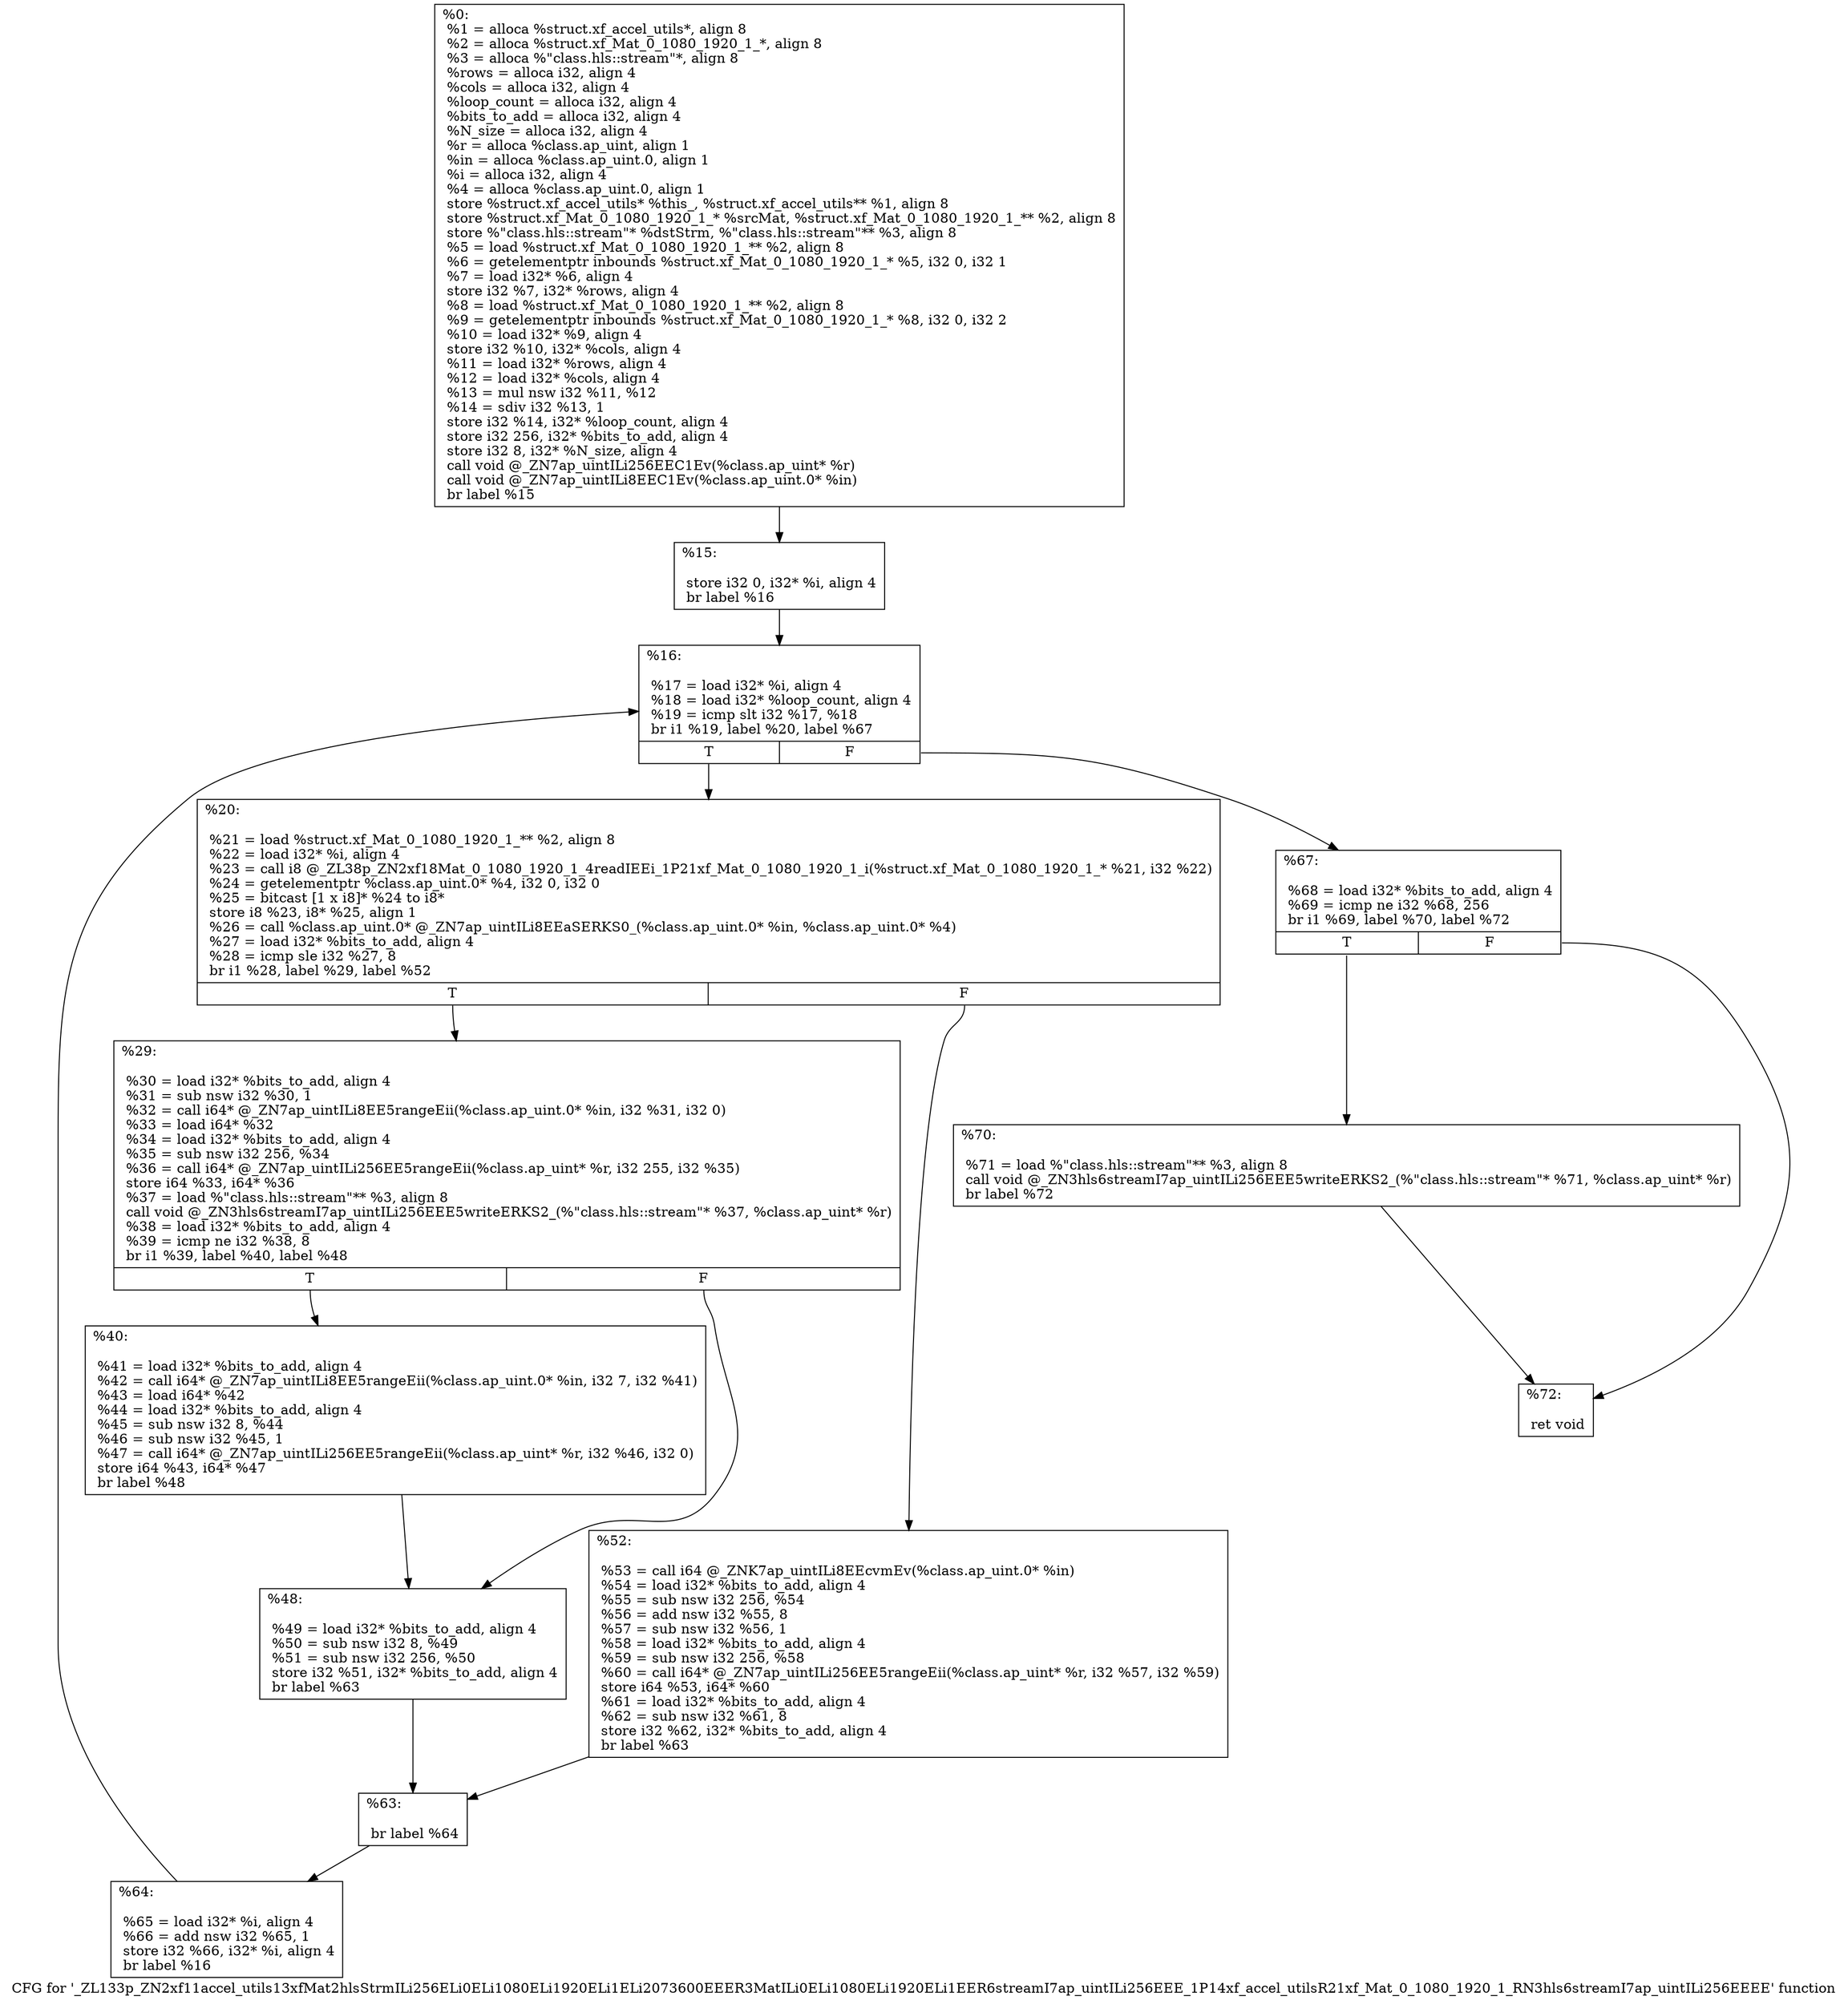 digraph "CFG for '_ZL133p_ZN2xf11accel_utils13xfMat2hlsStrmILi256ELi0ELi1080ELi1920ELi1ELi2073600EEER3MatILi0ELi1080ELi1920ELi1EER6streamI7ap_uintILi256EEE_1P14xf_accel_utilsR21xf_Mat_0_1080_1920_1_RN3hls6streamI7ap_uintILi256EEEE' function" {
	label="CFG for '_ZL133p_ZN2xf11accel_utils13xfMat2hlsStrmILi256ELi0ELi1080ELi1920ELi1ELi2073600EEER3MatILi0ELi1080ELi1920ELi1EER6streamI7ap_uintILi256EEE_1P14xf_accel_utilsR21xf_Mat_0_1080_1920_1_RN3hls6streamI7ap_uintILi256EEEE' function";

	Node0x18bf660 [shape=record,label="{%0:\l  %1 = alloca %struct.xf_accel_utils*, align 8\l  %2 = alloca %struct.xf_Mat_0_1080_1920_1_*, align 8\l  %3 = alloca %\"class.hls::stream\"*, align 8\l  %rows = alloca i32, align 4\l  %cols = alloca i32, align 4\l  %loop_count = alloca i32, align 4\l  %bits_to_add = alloca i32, align 4\l  %N_size = alloca i32, align 4\l  %r = alloca %class.ap_uint, align 1\l  %in = alloca %class.ap_uint.0, align 1\l  %i = alloca i32, align 4\l  %4 = alloca %class.ap_uint.0, align 1\l  store %struct.xf_accel_utils* %this_, %struct.xf_accel_utils** %1, align 8\l  store %struct.xf_Mat_0_1080_1920_1_* %srcMat, %struct.xf_Mat_0_1080_1920_1_** %2, align 8\l  store %\"class.hls::stream\"* %dstStrm, %\"class.hls::stream\"** %3, align 8\l  %5 = load %struct.xf_Mat_0_1080_1920_1_** %2, align 8\l  %6 = getelementptr inbounds %struct.xf_Mat_0_1080_1920_1_* %5, i32 0, i32 1\l  %7 = load i32* %6, align 4\l  store i32 %7, i32* %rows, align 4\l  %8 = load %struct.xf_Mat_0_1080_1920_1_** %2, align 8\l  %9 = getelementptr inbounds %struct.xf_Mat_0_1080_1920_1_* %8, i32 0, i32 2\l  %10 = load i32* %9, align 4\l  store i32 %10, i32* %cols, align 4\l  %11 = load i32* %rows, align 4\l  %12 = load i32* %cols, align 4\l  %13 = mul nsw i32 %11, %12\l  %14 = sdiv i32 %13, 1\l  store i32 %14, i32* %loop_count, align 4\l  store i32 256, i32* %bits_to_add, align 4\l  store i32 8, i32* %N_size, align 4\l  call void @_ZN7ap_uintILi256EEC1Ev(%class.ap_uint* %r)\l  call void @_ZN7ap_uintILi8EEC1Ev(%class.ap_uint.0* %in)\l  br label %15\l}"];
	Node0x18bf660 -> Node0x18c0bb0;
	Node0x18c0bb0 [shape=record,label="{%15:\l\l  store i32 0, i32* %i, align 4\l  br label %16\l}"];
	Node0x18c0bb0 -> Node0x18c0d60;
	Node0x18c0d60 [shape=record,label="{%16:\l\l  %17 = load i32* %i, align 4\l  %18 = load i32* %loop_count, align 4\l  %19 = icmp slt i32 %17, %18\l  br i1 %19, label %20, label %67\l|{<s0>T|<s1>F}}"];
	Node0x18c0d60:s0 -> Node0x18c1050;
	Node0x18c0d60:s1 -> Node0x18c10b0;
	Node0x18c1050 [shape=record,label="{%20:\l\l  %21 = load %struct.xf_Mat_0_1080_1920_1_** %2, align 8\l  %22 = load i32* %i, align 4\l  %23 = call i8 @_ZL38p_ZN2xf18Mat_0_1080_1920_1_4readIEEi_1P21xf_Mat_0_1080_1920_1_i(%struct.xf_Mat_0_1080_1920_1_* %21, i32 %22)\l  %24 = getelementptr %class.ap_uint.0* %4, i32 0, i32 0\l  %25 = bitcast [1 x i8]* %24 to i8*\l  store i8 %23, i8* %25, align 1\l  %26 = call %class.ap_uint.0* @_ZN7ap_uintILi8EEaSERKS0_(%class.ap_uint.0* %in, %class.ap_uint.0* %4)\l  %27 = load i32* %bits_to_add, align 4\l  %28 = icmp sle i32 %27, 8\l  br i1 %28, label %29, label %52\l|{<s0>T|<s1>F}}"];
	Node0x18c1050:s0 -> Node0x18c1a30;
	Node0x18c1050:s1 -> Node0x18c1ad0;
	Node0x18c1a30 [shape=record,label="{%29:\l\l  %30 = load i32* %bits_to_add, align 4\l  %31 = sub nsw i32 %30, 1\l  %32 = call i64* @_ZN7ap_uintILi8EE5rangeEii(%class.ap_uint.0* %in, i32 %31, i32 0)\l  %33 = load i64* %32\l  %34 = load i32* %bits_to_add, align 4\l  %35 = sub nsw i32 256, %34\l  %36 = call i64* @_ZN7ap_uintILi256EE5rangeEii(%class.ap_uint* %r, i32 255, i32 %35)\l  store i64 %33, i64* %36\l  %37 = load %\"class.hls::stream\"** %3, align 8\l  call void @_ZN3hls6streamI7ap_uintILi256EEE5writeERKS2_(%\"class.hls::stream\"* %37, %class.ap_uint* %r)\l  %38 = load i32* %bits_to_add, align 4\l  %39 = icmp ne i32 %38, 8\l  br i1 %39, label %40, label %48\l|{<s0>T|<s1>F}}"];
	Node0x18c1a30:s0 -> Node0x18c27b0;
	Node0x18c1a30:s1 -> Node0x18c2850;
	Node0x18c27b0 [shape=record,label="{%40:\l\l  %41 = load i32* %bits_to_add, align 4\l  %42 = call i64* @_ZN7ap_uintILi8EE5rangeEii(%class.ap_uint.0* %in, i32 7, i32 %41)\l  %43 = load i64* %42\l  %44 = load i32* %bits_to_add, align 4\l  %45 = sub nsw i32 8, %44\l  %46 = sub nsw i32 %45, 1\l  %47 = call i64* @_ZN7ap_uintILi256EE5rangeEii(%class.ap_uint* %r, i32 %46, i32 0)\l  store i64 %43, i64* %47\l  br label %48\l}"];
	Node0x18c27b0 -> Node0x18c2850;
	Node0x18c2850 [shape=record,label="{%48:\l\l  %49 = load i32* %bits_to_add, align 4\l  %50 = sub nsw i32 8, %49\l  %51 = sub nsw i32 256, %50\l  store i32 %51, i32* %bits_to_add, align 4\l  br label %63\l}"];
	Node0x18c2850 -> Node0x18c3220;
	Node0x18c1ad0 [shape=record,label="{%52:\l\l  %53 = call i64 @_ZNK7ap_uintILi8EEcvmEv(%class.ap_uint.0* %in)\l  %54 = load i32* %bits_to_add, align 4\l  %55 = sub nsw i32 256, %54\l  %56 = add nsw i32 %55, 8\l  %57 = sub nsw i32 %56, 1\l  %58 = load i32* %bits_to_add, align 4\l  %59 = sub nsw i32 256, %58\l  %60 = call i64* @_ZN7ap_uintILi256EE5rangeEii(%class.ap_uint* %r, i32 %57, i32 %59)\l  store i64 %53, i64* %60\l  %61 = load i32* %bits_to_add, align 4\l  %62 = sub nsw i32 %61, 8\l  store i32 %62, i32* %bits_to_add, align 4\l  br label %63\l}"];
	Node0x18c1ad0 -> Node0x18c3220;
	Node0x18c3220 [shape=record,label="{%63:\l\l  br label %64\l}"];
	Node0x18c3220 -> Node0x18c4360;
	Node0x18c4360 [shape=record,label="{%64:\l\l  %65 = load i32* %i, align 4\l  %66 = add nsw i32 %65, 1\l  store i32 %66, i32* %i, align 4\l  br label %16\l}"];
	Node0x18c4360 -> Node0x18c0d60;
	Node0x18c10b0 [shape=record,label="{%67:\l\l  %68 = load i32* %bits_to_add, align 4\l  %69 = icmp ne i32 %68, 256\l  br i1 %69, label %70, label %72\l|{<s0>T|<s1>F}}"];
	Node0x18c10b0:s0 -> Node0x18c4770;
	Node0x18c10b0:s1 -> Node0x18c47d0;
	Node0x18c4770 [shape=record,label="{%70:\l\l  %71 = load %\"class.hls::stream\"** %3, align 8\l  call void @_ZN3hls6streamI7ap_uintILi256EEE5writeERKS2_(%\"class.hls::stream\"* %71, %class.ap_uint* %r)\l  br label %72\l}"];
	Node0x18c4770 -> Node0x18c47d0;
	Node0x18c47d0 [shape=record,label="{%72:\l\l  ret void\l}"];
}
